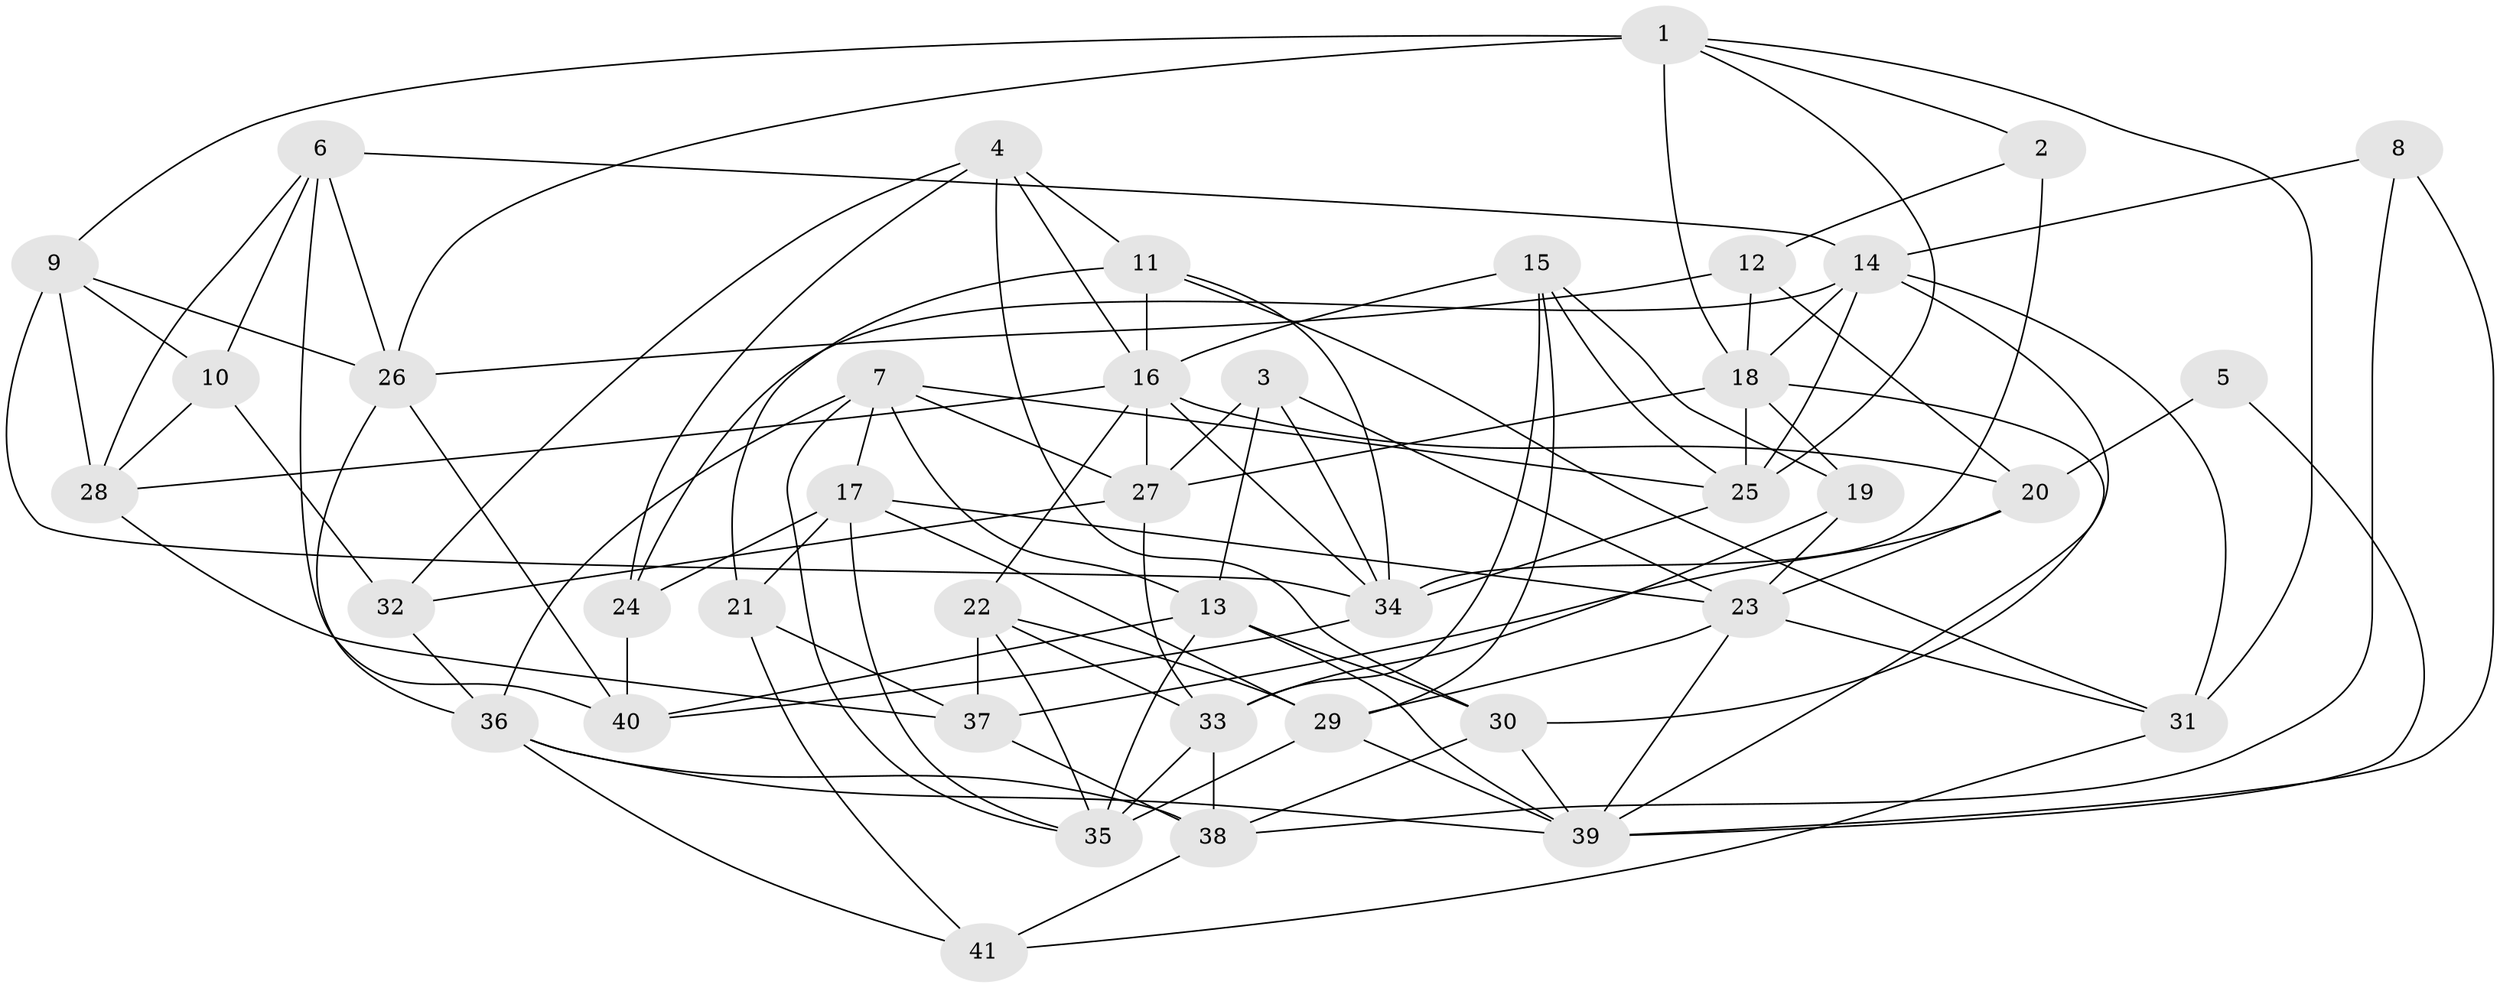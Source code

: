 // original degree distribution, {4: 0.3333333333333333, 3: 0.28205128205128205, 7: 0.02564102564102564, 2: 0.07692307692307693, 5: 0.20512820512820512, 6: 0.07692307692307693}
// Generated by graph-tools (version 1.1) at 2025/26/03/09/25 03:26:12]
// undirected, 41 vertices, 108 edges
graph export_dot {
graph [start="1"]
  node [color=gray90,style=filled];
  1;
  2;
  3;
  4;
  5;
  6;
  7;
  8;
  9;
  10;
  11;
  12;
  13;
  14;
  15;
  16;
  17;
  18;
  19;
  20;
  21;
  22;
  23;
  24;
  25;
  26;
  27;
  28;
  29;
  30;
  31;
  32;
  33;
  34;
  35;
  36;
  37;
  38;
  39;
  40;
  41;
  1 -- 2 [weight=1.0];
  1 -- 9 [weight=1.0];
  1 -- 18 [weight=2.0];
  1 -- 25 [weight=1.0];
  1 -- 26 [weight=2.0];
  1 -- 31 [weight=1.0];
  2 -- 12 [weight=1.0];
  2 -- 34 [weight=1.0];
  3 -- 13 [weight=1.0];
  3 -- 23 [weight=1.0];
  3 -- 27 [weight=1.0];
  3 -- 34 [weight=1.0];
  4 -- 11 [weight=1.0];
  4 -- 16 [weight=1.0];
  4 -- 24 [weight=1.0];
  4 -- 30 [weight=1.0];
  4 -- 32 [weight=1.0];
  5 -- 20 [weight=1.0];
  5 -- 39 [weight=1.0];
  6 -- 10 [weight=1.0];
  6 -- 14 [weight=1.0];
  6 -- 26 [weight=2.0];
  6 -- 28 [weight=1.0];
  6 -- 40 [weight=1.0];
  7 -- 13 [weight=1.0];
  7 -- 17 [weight=1.0];
  7 -- 25 [weight=1.0];
  7 -- 27 [weight=1.0];
  7 -- 35 [weight=1.0];
  7 -- 36 [weight=1.0];
  8 -- 14 [weight=1.0];
  8 -- 38 [weight=1.0];
  8 -- 39 [weight=1.0];
  9 -- 10 [weight=1.0];
  9 -- 26 [weight=1.0];
  9 -- 28 [weight=1.0];
  9 -- 34 [weight=1.0];
  10 -- 28 [weight=1.0];
  10 -- 32 [weight=1.0];
  11 -- 16 [weight=1.0];
  11 -- 21 [weight=1.0];
  11 -- 31 [weight=1.0];
  11 -- 34 [weight=1.0];
  12 -- 18 [weight=1.0];
  12 -- 20 [weight=1.0];
  12 -- 26 [weight=1.0];
  13 -- 30 [weight=2.0];
  13 -- 35 [weight=1.0];
  13 -- 39 [weight=1.0];
  13 -- 40 [weight=1.0];
  14 -- 18 [weight=1.0];
  14 -- 24 [weight=1.0];
  14 -- 25 [weight=1.0];
  14 -- 30 [weight=1.0];
  14 -- 31 [weight=1.0];
  15 -- 16 [weight=1.0];
  15 -- 19 [weight=1.0];
  15 -- 25 [weight=1.0];
  15 -- 29 [weight=1.0];
  15 -- 33 [weight=1.0];
  16 -- 20 [weight=1.0];
  16 -- 22 [weight=1.0];
  16 -- 27 [weight=2.0];
  16 -- 28 [weight=1.0];
  16 -- 34 [weight=1.0];
  17 -- 21 [weight=1.0];
  17 -- 23 [weight=1.0];
  17 -- 24 [weight=1.0];
  17 -- 29 [weight=1.0];
  17 -- 35 [weight=1.0];
  18 -- 19 [weight=1.0];
  18 -- 25 [weight=1.0];
  18 -- 27 [weight=1.0];
  18 -- 39 [weight=1.0];
  19 -- 23 [weight=1.0];
  19 -- 33 [weight=1.0];
  20 -- 23 [weight=1.0];
  20 -- 37 [weight=1.0];
  21 -- 37 [weight=2.0];
  21 -- 41 [weight=1.0];
  22 -- 29 [weight=1.0];
  22 -- 33 [weight=1.0];
  22 -- 35 [weight=1.0];
  22 -- 37 [weight=1.0];
  23 -- 29 [weight=1.0];
  23 -- 31 [weight=1.0];
  23 -- 39 [weight=1.0];
  24 -- 40 [weight=2.0];
  25 -- 34 [weight=1.0];
  26 -- 36 [weight=1.0];
  26 -- 40 [weight=1.0];
  27 -- 32 [weight=1.0];
  27 -- 33 [weight=1.0];
  28 -- 37 [weight=1.0];
  29 -- 35 [weight=2.0];
  29 -- 39 [weight=1.0];
  30 -- 38 [weight=1.0];
  30 -- 39 [weight=1.0];
  31 -- 41 [weight=1.0];
  32 -- 36 [weight=1.0];
  33 -- 35 [weight=1.0];
  33 -- 38 [weight=1.0];
  34 -- 40 [weight=1.0];
  36 -- 38 [weight=1.0];
  36 -- 39 [weight=1.0];
  36 -- 41 [weight=1.0];
  37 -- 38 [weight=1.0];
  38 -- 41 [weight=1.0];
}
